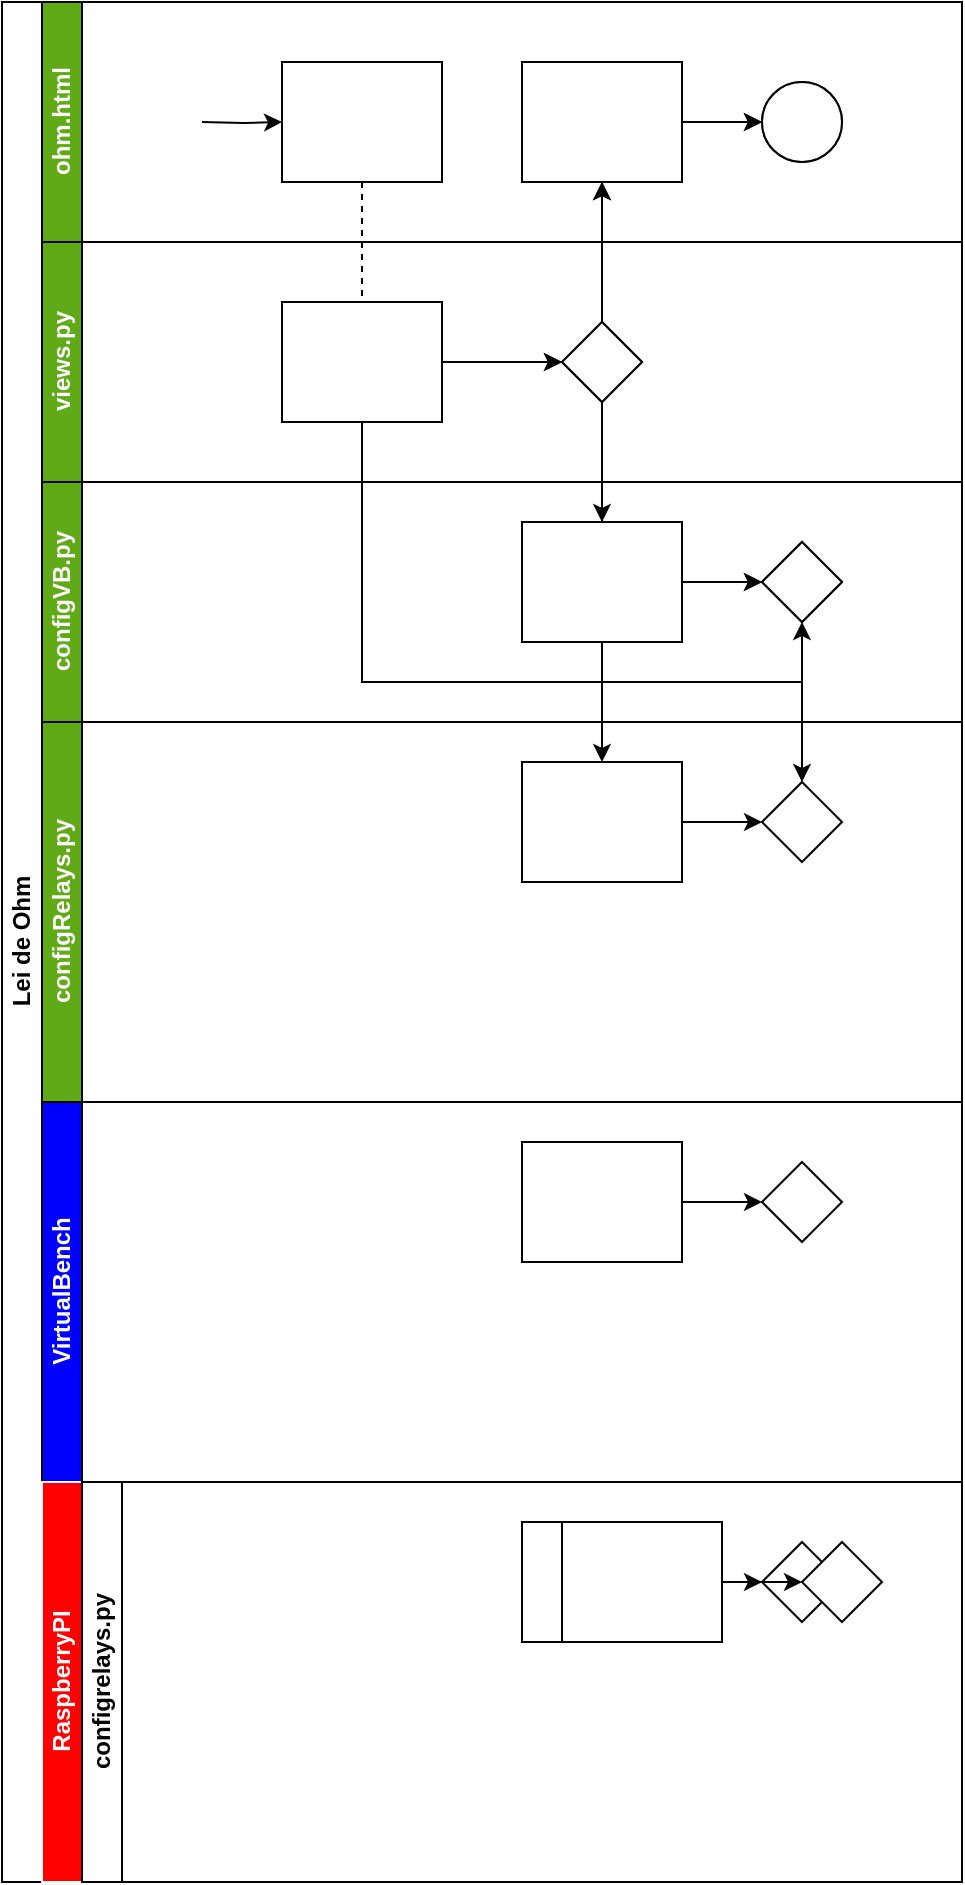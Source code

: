 <mxfile version="24.7.7">
  <diagram id="prtHgNgQTEPvFCAcTncT" name="Page-1">
    <mxGraphModel dx="1674" dy="744" grid="1" gridSize="10" guides="1" tooltips="1" connect="1" arrows="1" fold="1" page="1" pageScale="1" pageWidth="827" pageHeight="1169" math="0" shadow="0">
      <root>
        <mxCell id="0" />
        <mxCell id="1" parent="0" />
        <mxCell id="dNxyNK7c78bLwvsdeMH5-19" value="Pool" style="swimlane;html=1;childLayout=stackLayout;resizeParent=1;resizeParentMax=0;horizontal=0;startSize=20;horizontalStack=0;" parent="1" vertex="1">
          <mxGeometry x="120" y="120" width="480" height="360" as="geometry" />
        </mxCell>
        <mxCell id="dNxyNK7c78bLwvsdeMH5-27" value="" style="edgeStyle=orthogonalEdgeStyle;rounded=0;orthogonalLoop=1;jettySize=auto;html=1;dashed=1;endArrow=none;endFill=0;" parent="dNxyNK7c78bLwvsdeMH5-19" source="dNxyNK7c78bLwvsdeMH5-24" target="dNxyNK7c78bLwvsdeMH5-26" edge="1">
          <mxGeometry relative="1" as="geometry" />
        </mxCell>
        <mxCell id="dNxyNK7c78bLwvsdeMH5-31" style="edgeStyle=orthogonalEdgeStyle;rounded=0;orthogonalLoop=1;jettySize=auto;html=1;endArrow=classic;endFill=1;" parent="dNxyNK7c78bLwvsdeMH5-19" source="dNxyNK7c78bLwvsdeMH5-28" target="dNxyNK7c78bLwvsdeMH5-30" edge="1">
          <mxGeometry relative="1" as="geometry" />
        </mxCell>
        <mxCell id="dNxyNK7c78bLwvsdeMH5-35" style="edgeStyle=orthogonalEdgeStyle;rounded=0;orthogonalLoop=1;jettySize=auto;html=1;endArrow=classic;endFill=1;" parent="dNxyNK7c78bLwvsdeMH5-19" source="dNxyNK7c78bLwvsdeMH5-28" target="dNxyNK7c78bLwvsdeMH5-34" edge="1">
          <mxGeometry relative="1" as="geometry" />
        </mxCell>
        <mxCell id="dNxyNK7c78bLwvsdeMH5-38" style="edgeStyle=orthogonalEdgeStyle;rounded=0;orthogonalLoop=1;jettySize=auto;html=1;endArrow=classic;endFill=1;" parent="dNxyNK7c78bLwvsdeMH5-19" source="dNxyNK7c78bLwvsdeMH5-26" target="dNxyNK7c78bLwvsdeMH5-36" edge="1">
          <mxGeometry relative="1" as="geometry">
            <Array as="points">
              <mxPoint x="180" y="340" />
              <mxPoint x="400" y="340" />
            </Array>
          </mxGeometry>
        </mxCell>
        <mxCell id="dNxyNK7c78bLwvsdeMH5-20" value="Lane 1" style="swimlane;html=1;startSize=20;horizontal=0;" parent="dNxyNK7c78bLwvsdeMH5-19" vertex="1">
          <mxGeometry x="20" width="460" height="120" as="geometry" />
        </mxCell>
        <mxCell id="dNxyNK7c78bLwvsdeMH5-25" value="" style="edgeStyle=orthogonalEdgeStyle;rounded=0;orthogonalLoop=1;jettySize=auto;html=1;" parent="dNxyNK7c78bLwvsdeMH5-20" target="dNxyNK7c78bLwvsdeMH5-24" edge="1">
          <mxGeometry relative="1" as="geometry">
            <mxPoint x="80" y="60" as="sourcePoint" />
          </mxGeometry>
        </mxCell>
        <mxCell id="dNxyNK7c78bLwvsdeMH5-24" value="" style="rounded=0;whiteSpace=wrap;html=1;fontFamily=Helvetica;fontSize=12;fontColor=#000000;align=center;" parent="dNxyNK7c78bLwvsdeMH5-20" vertex="1">
          <mxGeometry x="120" y="30" width="80" height="60" as="geometry" />
        </mxCell>
        <mxCell id="dNxyNK7c78bLwvsdeMH5-33" value="" style="edgeStyle=orthogonalEdgeStyle;rounded=0;orthogonalLoop=1;jettySize=auto;html=1;endArrow=classic;endFill=1;" parent="dNxyNK7c78bLwvsdeMH5-20" source="dNxyNK7c78bLwvsdeMH5-30" target="dNxyNK7c78bLwvsdeMH5-32" edge="1">
          <mxGeometry relative="1" as="geometry" />
        </mxCell>
        <mxCell id="dNxyNK7c78bLwvsdeMH5-30" value="" style="rounded=0;whiteSpace=wrap;html=1;fontFamily=Helvetica;fontSize=12;fontColor=#000000;align=center;" parent="dNxyNK7c78bLwvsdeMH5-20" vertex="1">
          <mxGeometry x="240" y="30" width="80" height="60" as="geometry" />
        </mxCell>
        <mxCell id="dNxyNK7c78bLwvsdeMH5-32" value="" style="ellipse;whiteSpace=wrap;html=1;" parent="dNxyNK7c78bLwvsdeMH5-20" vertex="1">
          <mxGeometry x="360" y="40" width="40" height="40" as="geometry" />
        </mxCell>
        <mxCell id="dNxyNK7c78bLwvsdeMH5-21" value="Lane 2" style="swimlane;html=1;startSize=20;horizontal=0;" parent="dNxyNK7c78bLwvsdeMH5-19" vertex="1">
          <mxGeometry x="20" y="120" width="460" height="120" as="geometry" />
        </mxCell>
        <mxCell id="dNxyNK7c78bLwvsdeMH5-29" value="" style="edgeStyle=orthogonalEdgeStyle;rounded=0;orthogonalLoop=1;jettySize=auto;html=1;endArrow=classic;endFill=1;" parent="dNxyNK7c78bLwvsdeMH5-21" source="dNxyNK7c78bLwvsdeMH5-26" target="dNxyNK7c78bLwvsdeMH5-28" edge="1">
          <mxGeometry relative="1" as="geometry" />
        </mxCell>
        <mxCell id="dNxyNK7c78bLwvsdeMH5-26" value="" style="rounded=0;whiteSpace=wrap;html=1;fontFamily=Helvetica;fontSize=12;fontColor=#000000;align=center;" parent="dNxyNK7c78bLwvsdeMH5-21" vertex="1">
          <mxGeometry x="120" y="30" width="80" height="60" as="geometry" />
        </mxCell>
        <mxCell id="dNxyNK7c78bLwvsdeMH5-28" value="" style="rhombus;whiteSpace=wrap;html=1;fontFamily=Helvetica;fontSize=12;fontColor=#000000;align=center;" parent="dNxyNK7c78bLwvsdeMH5-21" vertex="1">
          <mxGeometry x="260" y="40" width="40" height="40" as="geometry" />
        </mxCell>
        <mxCell id="dNxyNK7c78bLwvsdeMH5-22" value="Lane 3" style="swimlane;html=1;startSize=20;horizontal=0;" parent="dNxyNK7c78bLwvsdeMH5-19" vertex="1">
          <mxGeometry x="20" y="240" width="460" height="120" as="geometry" />
        </mxCell>
        <mxCell id="dNxyNK7c78bLwvsdeMH5-37" value="" style="edgeStyle=orthogonalEdgeStyle;rounded=0;orthogonalLoop=1;jettySize=auto;html=1;endArrow=classic;endFill=1;" parent="dNxyNK7c78bLwvsdeMH5-22" source="dNxyNK7c78bLwvsdeMH5-34" target="dNxyNK7c78bLwvsdeMH5-36" edge="1">
          <mxGeometry relative="1" as="geometry" />
        </mxCell>
        <mxCell id="dNxyNK7c78bLwvsdeMH5-34" value="" style="rounded=0;whiteSpace=wrap;html=1;fontFamily=Helvetica;fontSize=12;fontColor=#000000;align=center;" parent="dNxyNK7c78bLwvsdeMH5-22" vertex="1">
          <mxGeometry x="240" y="20" width="80" height="60" as="geometry" />
        </mxCell>
        <mxCell id="dNxyNK7c78bLwvsdeMH5-36" value="" style="rhombus;whiteSpace=wrap;html=1;fontFamily=Helvetica;fontSize=12;fontColor=#000000;align=center;" parent="dNxyNK7c78bLwvsdeMH5-22" vertex="1">
          <mxGeometry x="360" y="30" width="40" height="40" as="geometry" />
        </mxCell>
        <mxCell id="GOfvM1B0ZKZ93wvjMKwl-1" value="Lei de Ohm" style="swimlane;html=1;childLayout=stackLayout;resizeParent=1;resizeParentMax=0;horizontal=0;startSize=20;horizontalStack=0;" vertex="1" parent="1">
          <mxGeometry x="120" y="120" width="480" height="940" as="geometry" />
        </mxCell>
        <mxCell id="GOfvM1B0ZKZ93wvjMKwl-2" value="" style="edgeStyle=orthogonalEdgeStyle;rounded=0;orthogonalLoop=1;jettySize=auto;html=1;dashed=1;endArrow=none;endFill=0;" edge="1" parent="GOfvM1B0ZKZ93wvjMKwl-1" source="GOfvM1B0ZKZ93wvjMKwl-9" target="GOfvM1B0ZKZ93wvjMKwl-15">
          <mxGeometry relative="1" as="geometry" />
        </mxCell>
        <mxCell id="GOfvM1B0ZKZ93wvjMKwl-3" style="edgeStyle=orthogonalEdgeStyle;rounded=0;orthogonalLoop=1;jettySize=auto;html=1;endArrow=classic;endFill=1;" edge="1" parent="GOfvM1B0ZKZ93wvjMKwl-1" source="GOfvM1B0ZKZ93wvjMKwl-16" target="GOfvM1B0ZKZ93wvjMKwl-11">
          <mxGeometry relative="1" as="geometry" />
        </mxCell>
        <mxCell id="GOfvM1B0ZKZ93wvjMKwl-4" style="edgeStyle=orthogonalEdgeStyle;rounded=0;orthogonalLoop=1;jettySize=auto;html=1;endArrow=classic;endFill=1;" edge="1" parent="GOfvM1B0ZKZ93wvjMKwl-1" source="GOfvM1B0ZKZ93wvjMKwl-16" target="GOfvM1B0ZKZ93wvjMKwl-23">
          <mxGeometry relative="1" as="geometry" />
        </mxCell>
        <mxCell id="GOfvM1B0ZKZ93wvjMKwl-5" style="edgeStyle=orthogonalEdgeStyle;rounded=0;orthogonalLoop=1;jettySize=auto;html=1;endArrow=classic;endFill=1;" edge="1" parent="GOfvM1B0ZKZ93wvjMKwl-1" source="GOfvM1B0ZKZ93wvjMKwl-15" target="GOfvM1B0ZKZ93wvjMKwl-24">
          <mxGeometry relative="1" as="geometry">
            <Array as="points">
              <mxPoint x="180" y="340" />
              <mxPoint x="400" y="340" />
            </Array>
          </mxGeometry>
        </mxCell>
        <mxCell id="GOfvM1B0ZKZ93wvjMKwl-6" value="&lt;font color=&quot;#ffffff&quot;&gt;ohm.html&lt;/font&gt;" style="swimlane;html=1;startSize=20;horizontal=0;fillColor=#60A917;" vertex="1" parent="GOfvM1B0ZKZ93wvjMKwl-1">
          <mxGeometry x="20" width="460" height="120" as="geometry" />
        </mxCell>
        <mxCell id="GOfvM1B0ZKZ93wvjMKwl-9" value="" style="rounded=0;whiteSpace=wrap;html=1;fontFamily=Helvetica;fontSize=12;fontColor=#000000;align=center;" vertex="1" parent="GOfvM1B0ZKZ93wvjMKwl-6">
          <mxGeometry x="120" y="30" width="80" height="60" as="geometry" />
        </mxCell>
        <mxCell id="GOfvM1B0ZKZ93wvjMKwl-10" value="" style="edgeStyle=orthogonalEdgeStyle;rounded=0;orthogonalLoop=1;jettySize=auto;html=1;endArrow=classic;endFill=1;" edge="1" parent="GOfvM1B0ZKZ93wvjMKwl-6" source="GOfvM1B0ZKZ93wvjMKwl-11" target="GOfvM1B0ZKZ93wvjMKwl-12">
          <mxGeometry relative="1" as="geometry" />
        </mxCell>
        <mxCell id="GOfvM1B0ZKZ93wvjMKwl-11" value="" style="rounded=0;whiteSpace=wrap;html=1;fontFamily=Helvetica;fontSize=12;fontColor=#000000;align=center;" vertex="1" parent="GOfvM1B0ZKZ93wvjMKwl-6">
          <mxGeometry x="240" y="30" width="80" height="60" as="geometry" />
        </mxCell>
        <mxCell id="GOfvM1B0ZKZ93wvjMKwl-12" value="" style="ellipse;whiteSpace=wrap;html=1;" vertex="1" parent="GOfvM1B0ZKZ93wvjMKwl-6">
          <mxGeometry x="360" y="40" width="40" height="40" as="geometry" />
        </mxCell>
        <mxCell id="GOfvM1B0ZKZ93wvjMKwl-13" value="&lt;font color=&quot;#ffffff&quot;&gt;views.py&lt;/font&gt;" style="swimlane;html=1;startSize=20;horizontal=0;fillColor=#60A917;" vertex="1" parent="GOfvM1B0ZKZ93wvjMKwl-1">
          <mxGeometry x="20" y="120" width="460" height="120" as="geometry" />
        </mxCell>
        <mxCell id="GOfvM1B0ZKZ93wvjMKwl-14" value="" style="edgeStyle=orthogonalEdgeStyle;rounded=0;orthogonalLoop=1;jettySize=auto;html=1;endArrow=classic;endFill=1;" edge="1" parent="GOfvM1B0ZKZ93wvjMKwl-13" source="GOfvM1B0ZKZ93wvjMKwl-15" target="GOfvM1B0ZKZ93wvjMKwl-16">
          <mxGeometry relative="1" as="geometry" />
        </mxCell>
        <mxCell id="GOfvM1B0ZKZ93wvjMKwl-15" value="" style="rounded=0;whiteSpace=wrap;html=1;fontFamily=Helvetica;fontSize=12;fontColor=#000000;align=center;" vertex="1" parent="GOfvM1B0ZKZ93wvjMKwl-13">
          <mxGeometry x="120" y="30" width="80" height="60" as="geometry" />
        </mxCell>
        <mxCell id="GOfvM1B0ZKZ93wvjMKwl-16" value="" style="rhombus;whiteSpace=wrap;html=1;fontFamily=Helvetica;fontSize=12;fontColor=#000000;align=center;" vertex="1" parent="GOfvM1B0ZKZ93wvjMKwl-13">
          <mxGeometry x="260" y="40" width="40" height="40" as="geometry" />
        </mxCell>
        <mxCell id="GOfvM1B0ZKZ93wvjMKwl-17" value="&lt;font color=&quot;#ffffff&quot;&gt;configVB.py&lt;/font&gt;" style="swimlane;html=1;startSize=20;horizontal=0;fillColor=#60A917;" vertex="1" parent="GOfvM1B0ZKZ93wvjMKwl-1">
          <mxGeometry x="20" y="240" width="460" height="120" as="geometry" />
        </mxCell>
        <mxCell id="GOfvM1B0ZKZ93wvjMKwl-18" value="" style="edgeStyle=orthogonalEdgeStyle;rounded=0;orthogonalLoop=1;jettySize=auto;html=1;endArrow=classic;endFill=1;" edge="1" parent="GOfvM1B0ZKZ93wvjMKwl-17" source="GOfvM1B0ZKZ93wvjMKwl-19" target="GOfvM1B0ZKZ93wvjMKwl-20">
          <mxGeometry relative="1" as="geometry" />
        </mxCell>
        <mxCell id="GOfvM1B0ZKZ93wvjMKwl-19" value="" style="rounded=0;whiteSpace=wrap;html=1;fontFamily=Helvetica;fontSize=12;fontColor=#000000;align=center;" vertex="1" parent="GOfvM1B0ZKZ93wvjMKwl-17">
          <mxGeometry x="240" y="20" width="80" height="60" as="geometry" />
        </mxCell>
        <mxCell id="GOfvM1B0ZKZ93wvjMKwl-20" value="" style="rhombus;whiteSpace=wrap;html=1;fontFamily=Helvetica;fontSize=12;fontColor=#000000;align=center;" vertex="1" parent="GOfvM1B0ZKZ93wvjMKwl-17">
          <mxGeometry x="360" y="30" width="40" height="40" as="geometry" />
        </mxCell>
        <mxCell id="GOfvM1B0ZKZ93wvjMKwl-21" value="&lt;font color=&quot;#ffffff&quot;&gt;configRelays.py&lt;/font&gt;" style="swimlane;html=1;startSize=20;horizontal=0;fillColor=#60A917;" vertex="1" parent="GOfvM1B0ZKZ93wvjMKwl-1">
          <mxGeometry x="20" y="360" width="460" height="190" as="geometry" />
        </mxCell>
        <mxCell id="GOfvM1B0ZKZ93wvjMKwl-22" value="" style="edgeStyle=orthogonalEdgeStyle;rounded=0;orthogonalLoop=1;jettySize=auto;html=1;endArrow=classic;endFill=1;" edge="1" parent="GOfvM1B0ZKZ93wvjMKwl-21" source="GOfvM1B0ZKZ93wvjMKwl-23" target="GOfvM1B0ZKZ93wvjMKwl-24">
          <mxGeometry relative="1" as="geometry" />
        </mxCell>
        <mxCell id="GOfvM1B0ZKZ93wvjMKwl-23" value="" style="rounded=0;whiteSpace=wrap;html=1;fontFamily=Helvetica;fontSize=12;fontColor=#000000;align=center;" vertex="1" parent="GOfvM1B0ZKZ93wvjMKwl-21">
          <mxGeometry x="240" y="20" width="80" height="60" as="geometry" />
        </mxCell>
        <mxCell id="GOfvM1B0ZKZ93wvjMKwl-24" value="" style="rhombus;whiteSpace=wrap;html=1;fontFamily=Helvetica;fontSize=12;fontColor=#000000;align=center;" vertex="1" parent="GOfvM1B0ZKZ93wvjMKwl-21">
          <mxGeometry x="360" y="30" width="40" height="40" as="geometry" />
        </mxCell>
        <mxCell id="GOfvM1B0ZKZ93wvjMKwl-49" value="&lt;font color=&quot;#ffffff&quot;&gt;VirtualBench&lt;/font&gt;" style="swimlane;html=1;startSize=20;horizontal=0;fillColor=#0000FF;" vertex="1" parent="GOfvM1B0ZKZ93wvjMKwl-1">
          <mxGeometry x="20" y="550" width="460" height="190" as="geometry" />
        </mxCell>
        <mxCell id="GOfvM1B0ZKZ93wvjMKwl-50" value="" style="edgeStyle=orthogonalEdgeStyle;rounded=0;orthogonalLoop=1;jettySize=auto;html=1;endArrow=classic;endFill=1;" edge="1" parent="GOfvM1B0ZKZ93wvjMKwl-49" source="GOfvM1B0ZKZ93wvjMKwl-51" target="GOfvM1B0ZKZ93wvjMKwl-52">
          <mxGeometry relative="1" as="geometry" />
        </mxCell>
        <mxCell id="GOfvM1B0ZKZ93wvjMKwl-51" value="" style="rounded=0;whiteSpace=wrap;html=1;fontFamily=Helvetica;fontSize=12;fontColor=#000000;align=center;" vertex="1" parent="GOfvM1B0ZKZ93wvjMKwl-49">
          <mxGeometry x="240" y="20" width="80" height="60" as="geometry" />
        </mxCell>
        <mxCell id="GOfvM1B0ZKZ93wvjMKwl-52" value="" style="rhombus;whiteSpace=wrap;html=1;fontFamily=Helvetica;fontSize=12;fontColor=#000000;align=center;" vertex="1" parent="GOfvM1B0ZKZ93wvjMKwl-49">
          <mxGeometry x="360" y="30" width="40" height="40" as="geometry" />
        </mxCell>
        <mxCell id="GOfvM1B0ZKZ93wvjMKwl-53" value="&lt;font color=&quot;#ffffff&quot;&gt;RaspberryPI&lt;/font&gt;" style="swimlane;html=1;startSize=20;horizontal=0;fillColor=#FF0000;strokeColor=#FFFFFF;" vertex="1" parent="GOfvM1B0ZKZ93wvjMKwl-1">
          <mxGeometry x="20" y="740" width="460" height="200" as="geometry" />
        </mxCell>
        <mxCell id="GOfvM1B0ZKZ93wvjMKwl-54" value="" style="edgeStyle=orthogonalEdgeStyle;rounded=0;orthogonalLoop=1;jettySize=auto;html=1;endArrow=classic;endFill=1;" edge="1" parent="GOfvM1B0ZKZ93wvjMKwl-53" source="GOfvM1B0ZKZ93wvjMKwl-55" target="GOfvM1B0ZKZ93wvjMKwl-56">
          <mxGeometry relative="1" as="geometry" />
        </mxCell>
        <mxCell id="GOfvM1B0ZKZ93wvjMKwl-55" value="" style="rounded=0;whiteSpace=wrap;html=1;fontFamily=Helvetica;fontSize=12;fontColor=#000000;align=center;" vertex="1" parent="GOfvM1B0ZKZ93wvjMKwl-53">
          <mxGeometry x="240" y="20" width="80" height="60" as="geometry" />
        </mxCell>
        <mxCell id="GOfvM1B0ZKZ93wvjMKwl-56" value="" style="rhombus;whiteSpace=wrap;html=1;fontFamily=Helvetica;fontSize=12;fontColor=#000000;align=center;" vertex="1" parent="GOfvM1B0ZKZ93wvjMKwl-53">
          <mxGeometry x="360" y="30" width="40" height="40" as="geometry" />
        </mxCell>
        <mxCell id="GOfvM1B0ZKZ93wvjMKwl-61" value="configrelays.py" style="swimlane;html=1;startSize=20;horizontal=0;" vertex="1" parent="GOfvM1B0ZKZ93wvjMKwl-53">
          <mxGeometry x="20" width="440" height="200" as="geometry" />
        </mxCell>
        <mxCell id="GOfvM1B0ZKZ93wvjMKwl-62" value="" style="edgeStyle=orthogonalEdgeStyle;rounded=0;orthogonalLoop=1;jettySize=auto;html=1;endArrow=classic;endFill=1;" edge="1" parent="GOfvM1B0ZKZ93wvjMKwl-61" source="GOfvM1B0ZKZ93wvjMKwl-63" target="GOfvM1B0ZKZ93wvjMKwl-64">
          <mxGeometry relative="1" as="geometry" />
        </mxCell>
        <mxCell id="GOfvM1B0ZKZ93wvjMKwl-63" value="" style="rounded=0;whiteSpace=wrap;html=1;fontFamily=Helvetica;fontSize=12;fontColor=#000000;align=center;" vertex="1" parent="GOfvM1B0ZKZ93wvjMKwl-61">
          <mxGeometry x="240" y="20" width="80" height="60" as="geometry" />
        </mxCell>
        <mxCell id="GOfvM1B0ZKZ93wvjMKwl-64" value="" style="rhombus;whiteSpace=wrap;html=1;fontFamily=Helvetica;fontSize=12;fontColor=#000000;align=center;" vertex="1" parent="GOfvM1B0ZKZ93wvjMKwl-61">
          <mxGeometry x="360" y="30" width="40" height="40" as="geometry" />
        </mxCell>
      </root>
    </mxGraphModel>
  </diagram>
</mxfile>
